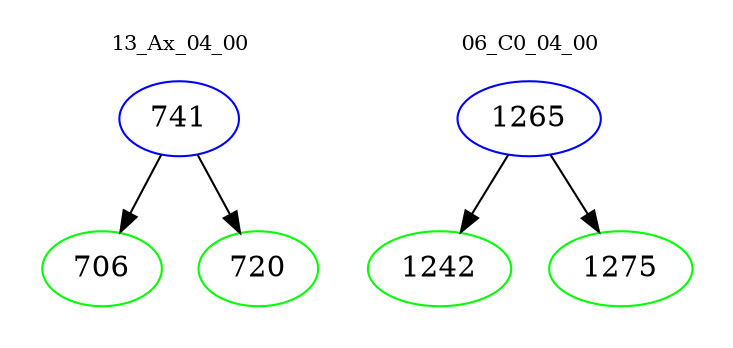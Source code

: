 digraph{
subgraph cluster_0 {
color = white
label = "13_Ax_04_00";
fontsize=10;
T0_741 [label="741", color="blue"]
T0_741 -> T0_706 [color="black"]
T0_706 [label="706", color="green"]
T0_741 -> T0_720 [color="black"]
T0_720 [label="720", color="green"]
}
subgraph cluster_1 {
color = white
label = "06_C0_04_00";
fontsize=10;
T1_1265 [label="1265", color="blue"]
T1_1265 -> T1_1242 [color="black"]
T1_1242 [label="1242", color="green"]
T1_1265 -> T1_1275 [color="black"]
T1_1275 [label="1275", color="green"]
}
}
